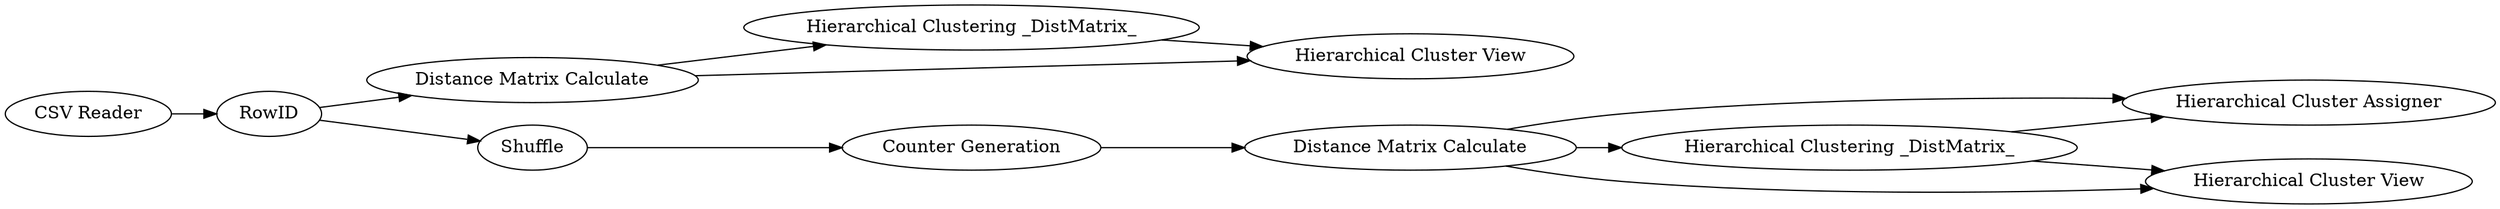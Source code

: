 digraph {
	7 -> 8
	8 -> 13
	10 -> 2
	8 -> 9
	3 -> 4
	10 -> 5
	1 -> 10
	7 -> 13
	5 -> 6
	2 -> 3
	6 -> 7
	2 -> 4
	7 -> 9
	5 [label=Shuffle]
	13 [label="Hierarchical Cluster Assigner"]
	1 [label="CSV Reader"]
	7 [label="Distance Matrix Calculate"]
	9 [label="Hierarchical Cluster View"]
	4 [label="Hierarchical Cluster View"]
	6 [label="Counter Generation"]
	8 [label="Hierarchical Clustering _DistMatrix_"]
	3 [label="Hierarchical Clustering _DistMatrix_"]
	2 [label="Distance Matrix Calculate"]
	10 [label=RowID]
	rankdir=LR
}
